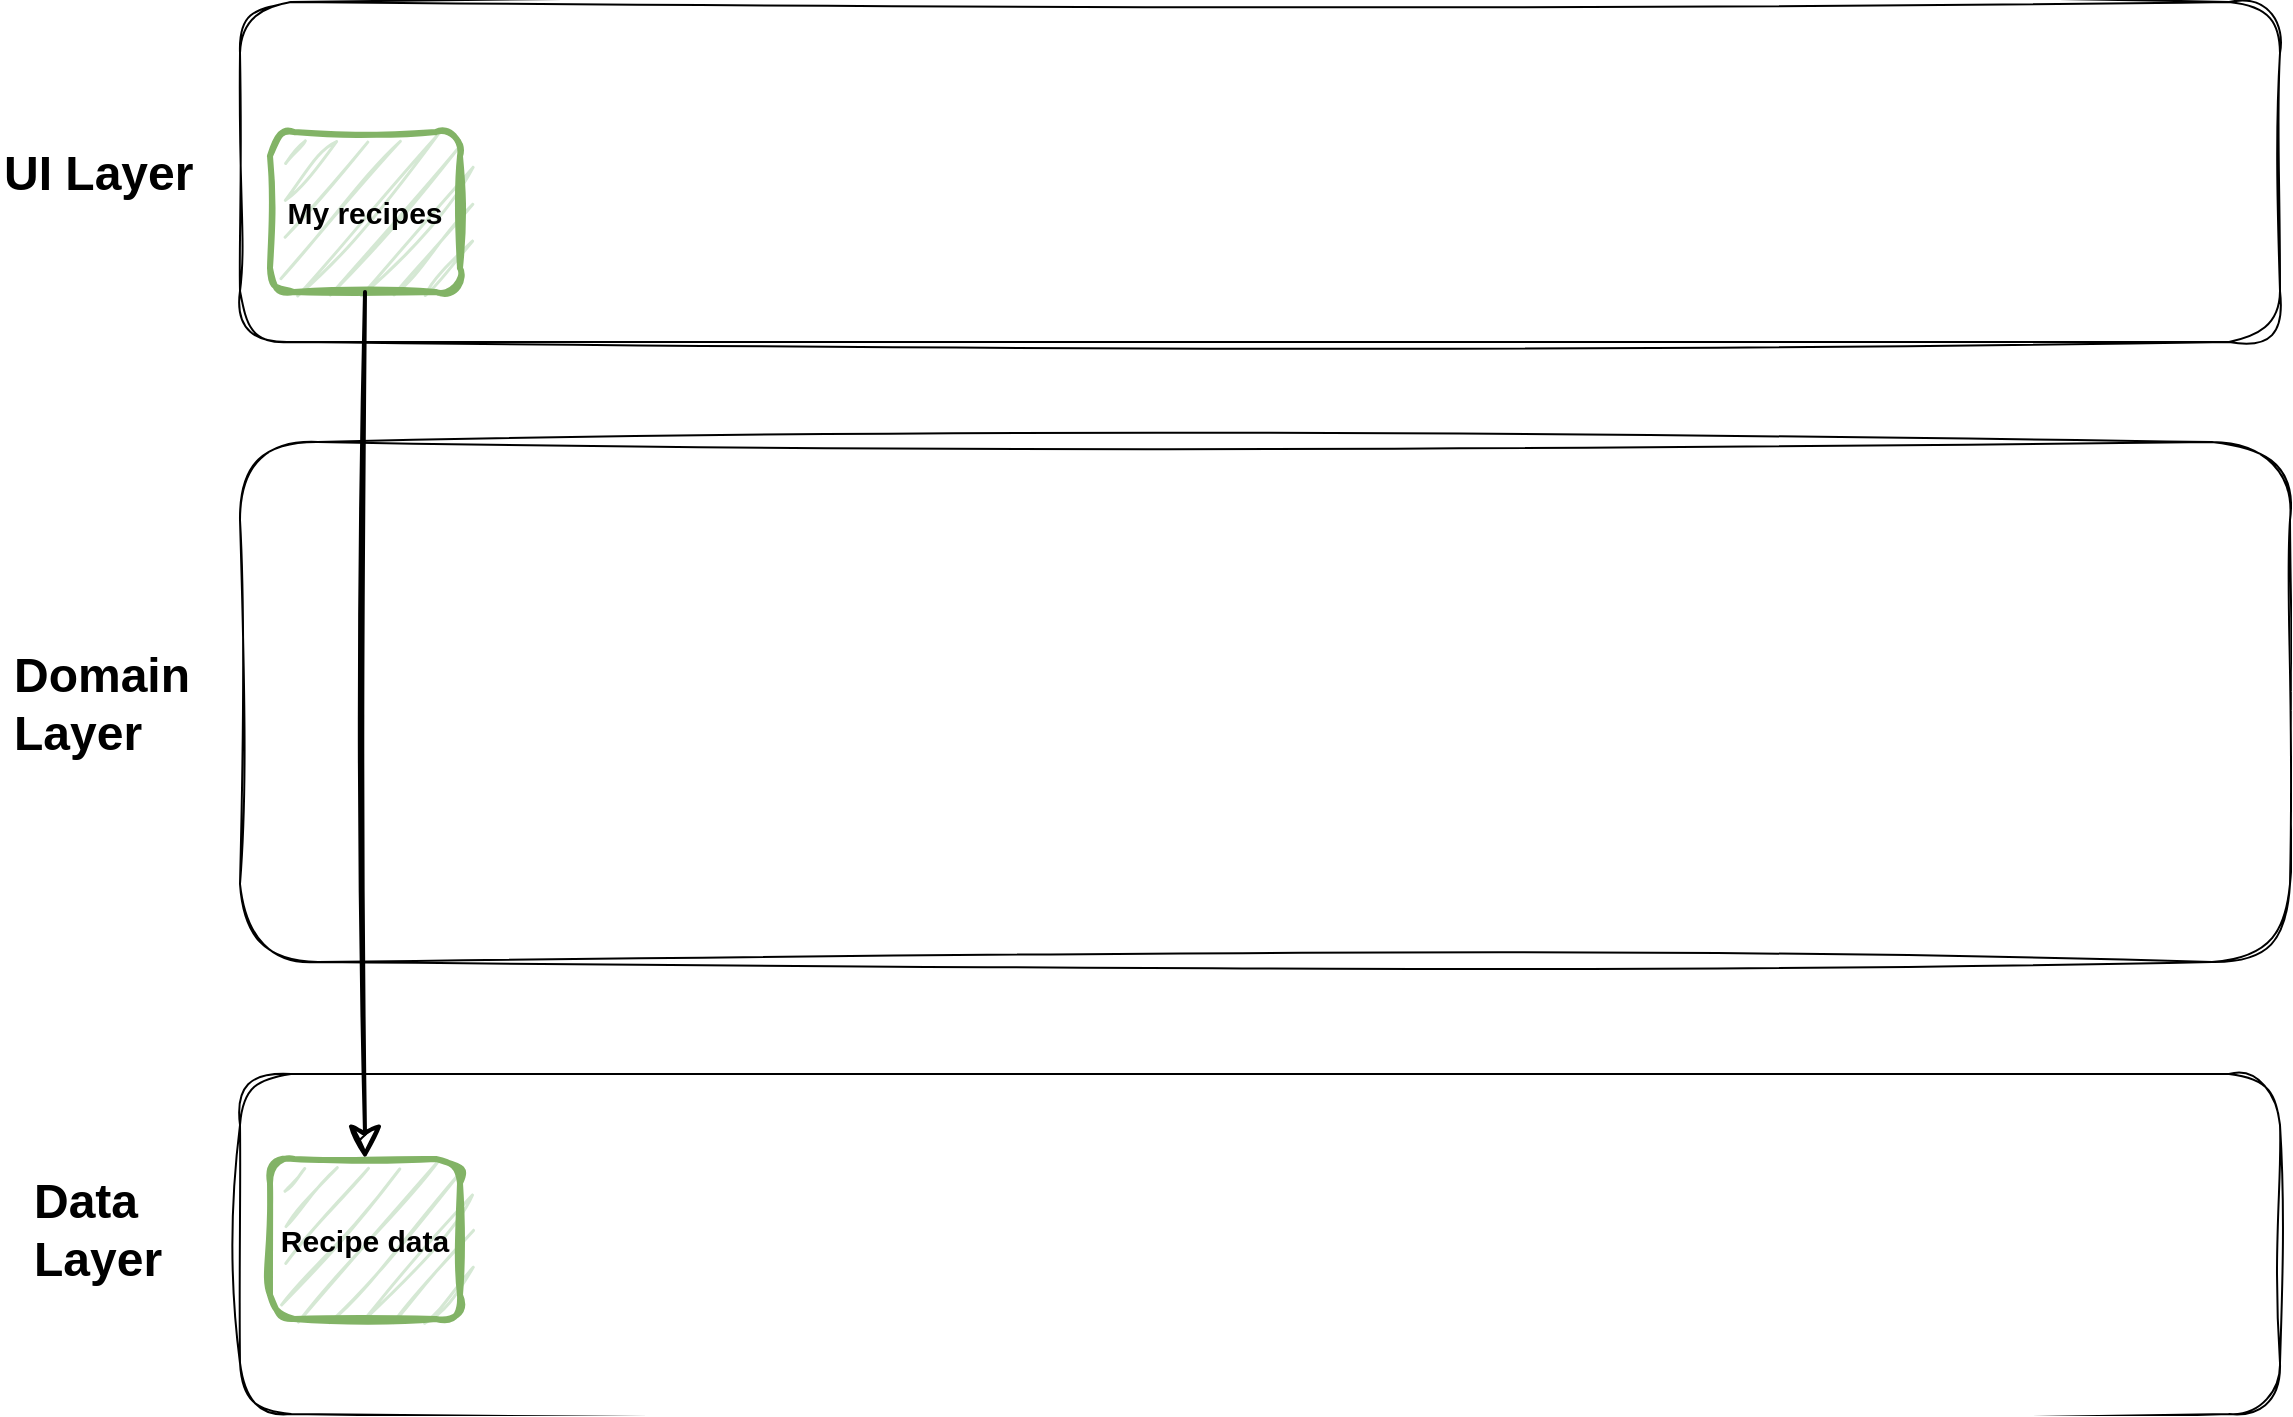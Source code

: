 <mxfile version="24.7.17" pages="3">
  <diagram name="Page-1" id="5f0bae14-7c28-e335-631c-24af17079c00">
    <mxGraphModel dx="1195" dy="756" grid="1" gridSize="10" guides="1" tooltips="1" connect="1" arrows="1" fold="1" page="1" pageScale="1" pageWidth="1169" pageHeight="827" background="none" math="0" shadow="0">
      <root>
        <mxCell id="0" />
        <mxCell id="1" parent="0" />
        <mxCell id="2UMnR_WibWzh6iIHSxyf-1" value="" style="rounded=1;whiteSpace=wrap;html=1;sketch=1;curveFitting=1;jiggle=2;" vertex="1" parent="1">
          <mxGeometry x="130" y="30" width="1020" height="170" as="geometry" />
        </mxCell>
        <mxCell id="kBmUnrdPFpruGlUo7dz6-3" value="&lt;h1 style=&quot;margin-top: 0px;&quot;&gt;&lt;font&gt;UI Layer&lt;/font&gt;&lt;/h1&gt;" style="text;html=1;whiteSpace=wrap;overflow=hidden;rounded=0;sketch=1;curveFitting=1;jiggle=2;fontFamily=Helvetica;" vertex="1" parent="1">
          <mxGeometry x="10" y="95" width="160" height="40" as="geometry" />
        </mxCell>
        <mxCell id="kBmUnrdPFpruGlUo7dz6-4" value="" style="rounded=1;whiteSpace=wrap;html=1;sketch=1;curveFitting=1;jiggle=2;" vertex="1" parent="1">
          <mxGeometry x="130" y="250" width="1025" height="260" as="geometry" />
        </mxCell>
        <mxCell id="kBmUnrdPFpruGlUo7dz6-5" value="&lt;h1 style=&quot;margin-top: 0px;&quot;&gt;Domain Layer&lt;/h1&gt;" style="text;html=1;whiteSpace=wrap;overflow=hidden;rounded=0;" vertex="1" parent="1">
          <mxGeometry x="15" y="346" width="160" height="76" as="geometry" />
        </mxCell>
        <mxCell id="kBmUnrdPFpruGlUo7dz6-6" value="" style="rounded=1;whiteSpace=wrap;html=1;sketch=1;curveFitting=1;jiggle=2;" vertex="1" parent="1">
          <mxGeometry x="130" y="566" width="1020" height="170" as="geometry" />
        </mxCell>
        <mxCell id="kBmUnrdPFpruGlUo7dz6-7" value="&lt;h1 style=&quot;margin-top: 0px;&quot;&gt;Data Layer&amp;nbsp;&lt;/h1&gt;" style="text;html=1;whiteSpace=wrap;overflow=hidden;rounded=0;" vertex="1" parent="1">
          <mxGeometry x="25" y="608.5" width="120" height="85" as="geometry" />
        </mxCell>
        <mxCell id="kBmUnrdPFpruGlUo7dz6-8" value="&lt;h3 style=&quot;font-size: 15px;&quot;&gt;My recipes&lt;/h3&gt;" style="rounded=1;whiteSpace=wrap;html=1;fillColor=#d5e8d4;strokeColor=#82b366;fillStyle=hatch;strokeWidth=3;perimeterSpacing=0;sketch=1;curveFitting=1;jiggle=2;" vertex="1" parent="1">
          <mxGeometry x="145" y="95" width="95" height="80" as="geometry" />
        </mxCell>
        <mxCell id="kBmUnrdPFpruGlUo7dz6-9" value="&lt;h3 style=&quot;font-size: 15px;&quot;&gt;Recipe data&lt;/h3&gt;" style="rounded=1;whiteSpace=wrap;html=1;fillColor=#d5e8d4;strokeColor=#82b366;fillStyle=hatch;strokeWidth=3;perimeterSpacing=0;sketch=1;curveFitting=1;jiggle=2;" vertex="1" parent="1">
          <mxGeometry x="145" y="608.5" width="95" height="80" as="geometry" />
        </mxCell>
        <mxCell id="kBmUnrdPFpruGlUo7dz6-10" value="" style="endArrow=classic;html=1;rounded=0;exitX=0.5;exitY=1;exitDx=0;exitDy=0;entryX=0.5;entryY=0;entryDx=0;entryDy=0;spacingTop=0;fontSize=1;horizontal=1;strokeWidth=2;targetPerimeterSpacing=0;endSize=12;startSize=5;jumpSize=6;sketch=1;curveFitting=1;jiggle=2;" edge="1" parent="1" source="kBmUnrdPFpruGlUo7dz6-8" target="kBmUnrdPFpruGlUo7dz6-9">
          <mxGeometry width="50" height="50" relative="1" as="geometry">
            <mxPoint x="440" y="380" as="sourcePoint" />
            <mxPoint x="490" y="330" as="targetPoint" />
          </mxGeometry>
        </mxCell>
      </root>
    </mxGraphModel>
  </diagram>
  <diagram id="EQAx6T4KS5A-mvEifLoN" name="Page-2">
    <mxGraphModel grid="1" page="1" gridSize="10" guides="1" tooltips="1" connect="1" arrows="1" fold="1" pageScale="1" pageWidth="850" pageHeight="1100" math="0" shadow="0">
      <root>
        <mxCell id="0" />
        <mxCell id="1" parent="0" />
      </root>
    </mxGraphModel>
  </diagram>
  <diagram id="2wOUk39KzuTYBzeXpWRB" name="Page-3">
    <mxGraphModel grid="1" page="1" gridSize="10" guides="1" tooltips="1" connect="1" arrows="1" fold="1" pageScale="1" pageWidth="850" pageHeight="1100" math="0" shadow="0">
      <root>
        <mxCell id="0" />
        <mxCell id="1" parent="0" />
      </root>
    </mxGraphModel>
  </diagram>
</mxfile>
